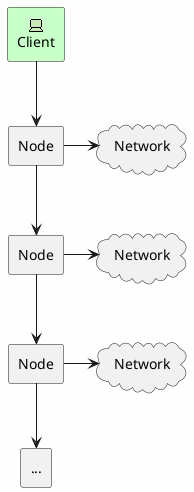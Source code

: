 @startuml
!define RECTANGLE class

skinparam backgroundColor #fefefe
skinparam defaultTextAlignment center

archimate #Technology "Client" as Client <<technology-device>>

rectangle Node as Node1
rectangle Node as Node2
rectangle Node as Node3
rectangle "..." as Node4

cloud Network as Nodes1
cloud Network as Nodes2
cloud Network as Nodes3

Client -down-> Node1
Node1 -down-> Node2
Node2 -down-> Node3
Node3 -down-> Node4

Node1 -right-> Nodes1
Node2 -right-> Nodes2
Node3 -right-> Nodes3


@enduml